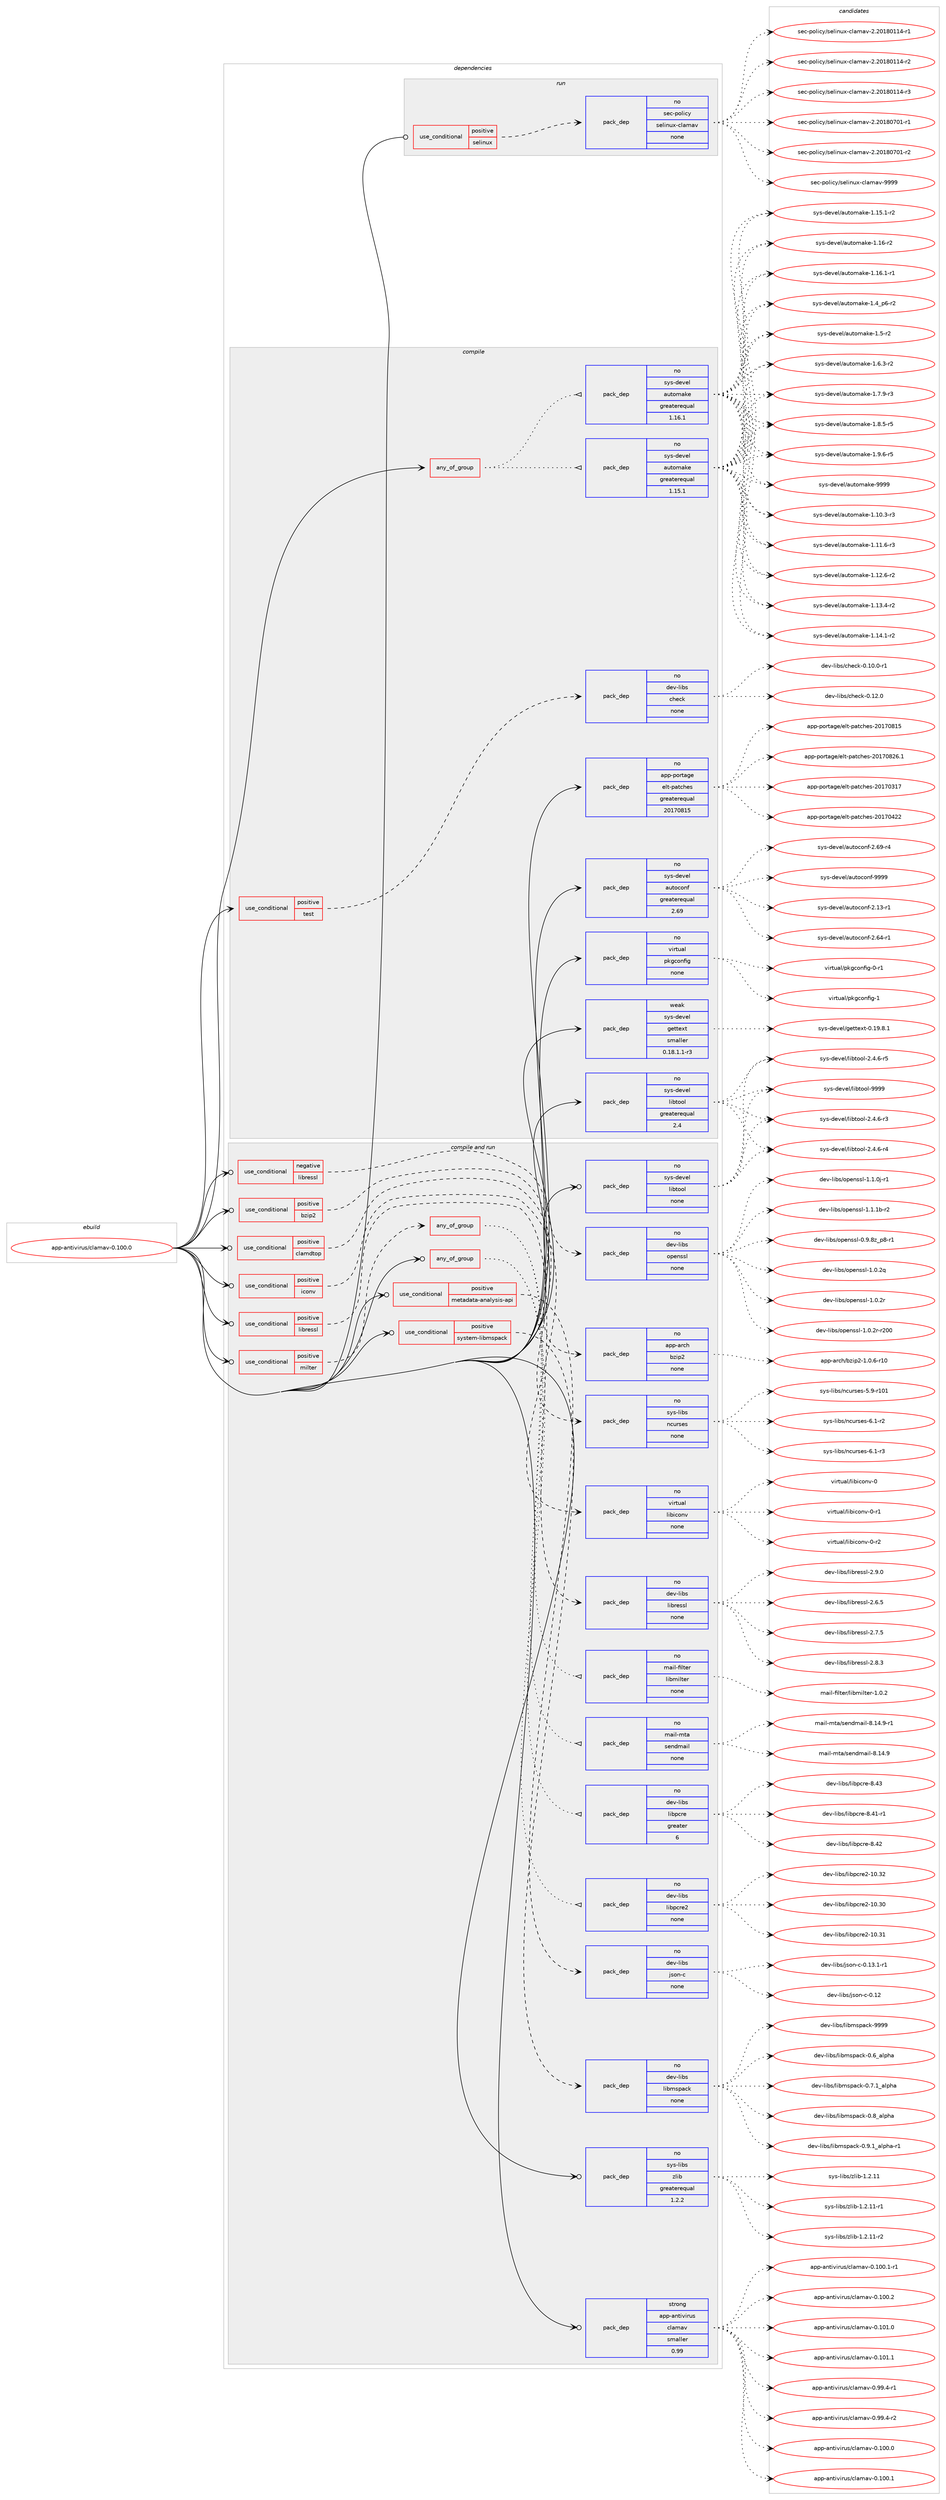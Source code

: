 digraph prolog {

# *************
# Graph options
# *************

newrank=true;
concentrate=true;
compound=true;
graph [rankdir=LR,fontname=Helvetica,fontsize=10,ranksep=1.5];#, ranksep=2.5, nodesep=0.2];
edge  [arrowhead=vee];
node  [fontname=Helvetica,fontsize=10];

# **********
# The ebuild
# **********

subgraph cluster_leftcol {
color=gray;
rank=same;
label=<<i>ebuild</i>>;
id [label="app-antivirus/clamav-0.100.0", color=red, width=4, href="../app-antivirus/clamav-0.100.0.svg"];
}

# ****************
# The dependencies
# ****************

subgraph cluster_midcol {
color=gray;
label=<<i>dependencies</i>>;
subgraph cluster_compile {
fillcolor="#eeeeee";
style=filled;
label=<<i>compile</i>>;
subgraph any19172 {
dependency1270400 [label=<<TABLE BORDER="0" CELLBORDER="1" CELLSPACING="0" CELLPADDING="4"><TR><TD CELLPADDING="10">any_of_group</TD></TR></TABLE>>, shape=none, color=red];subgraph pack904404 {
dependency1270401 [label=<<TABLE BORDER="0" CELLBORDER="1" CELLSPACING="0" CELLPADDING="4" WIDTH="220"><TR><TD ROWSPAN="6" CELLPADDING="30">pack_dep</TD></TR><TR><TD WIDTH="110">no</TD></TR><TR><TD>sys-devel</TD></TR><TR><TD>automake</TD></TR><TR><TD>greaterequal</TD></TR><TR><TD>1.16.1</TD></TR></TABLE>>, shape=none, color=blue];
}
dependency1270400:e -> dependency1270401:w [weight=20,style="dotted",arrowhead="oinv"];
subgraph pack904405 {
dependency1270402 [label=<<TABLE BORDER="0" CELLBORDER="1" CELLSPACING="0" CELLPADDING="4" WIDTH="220"><TR><TD ROWSPAN="6" CELLPADDING="30">pack_dep</TD></TR><TR><TD WIDTH="110">no</TD></TR><TR><TD>sys-devel</TD></TR><TR><TD>automake</TD></TR><TR><TD>greaterequal</TD></TR><TR><TD>1.15.1</TD></TR></TABLE>>, shape=none, color=blue];
}
dependency1270400:e -> dependency1270402:w [weight=20,style="dotted",arrowhead="oinv"];
}
id:e -> dependency1270400:w [weight=20,style="solid",arrowhead="vee"];
subgraph cond346303 {
dependency1270403 [label=<<TABLE BORDER="0" CELLBORDER="1" CELLSPACING="0" CELLPADDING="4"><TR><TD ROWSPAN="3" CELLPADDING="10">use_conditional</TD></TR><TR><TD>positive</TD></TR><TR><TD>test</TD></TR></TABLE>>, shape=none, color=red];
subgraph pack904406 {
dependency1270404 [label=<<TABLE BORDER="0" CELLBORDER="1" CELLSPACING="0" CELLPADDING="4" WIDTH="220"><TR><TD ROWSPAN="6" CELLPADDING="30">pack_dep</TD></TR><TR><TD WIDTH="110">no</TD></TR><TR><TD>dev-libs</TD></TR><TR><TD>check</TD></TR><TR><TD>none</TD></TR><TR><TD></TD></TR></TABLE>>, shape=none, color=blue];
}
dependency1270403:e -> dependency1270404:w [weight=20,style="dashed",arrowhead="vee"];
}
id:e -> dependency1270403:w [weight=20,style="solid",arrowhead="vee"];
subgraph pack904407 {
dependency1270405 [label=<<TABLE BORDER="0" CELLBORDER="1" CELLSPACING="0" CELLPADDING="4" WIDTH="220"><TR><TD ROWSPAN="6" CELLPADDING="30">pack_dep</TD></TR><TR><TD WIDTH="110">no</TD></TR><TR><TD>app-portage</TD></TR><TR><TD>elt-patches</TD></TR><TR><TD>greaterequal</TD></TR><TR><TD>20170815</TD></TR></TABLE>>, shape=none, color=blue];
}
id:e -> dependency1270405:w [weight=20,style="solid",arrowhead="vee"];
subgraph pack904408 {
dependency1270406 [label=<<TABLE BORDER="0" CELLBORDER="1" CELLSPACING="0" CELLPADDING="4" WIDTH="220"><TR><TD ROWSPAN="6" CELLPADDING="30">pack_dep</TD></TR><TR><TD WIDTH="110">no</TD></TR><TR><TD>sys-devel</TD></TR><TR><TD>autoconf</TD></TR><TR><TD>greaterequal</TD></TR><TR><TD>2.69</TD></TR></TABLE>>, shape=none, color=blue];
}
id:e -> dependency1270406:w [weight=20,style="solid",arrowhead="vee"];
subgraph pack904409 {
dependency1270407 [label=<<TABLE BORDER="0" CELLBORDER="1" CELLSPACING="0" CELLPADDING="4" WIDTH="220"><TR><TD ROWSPAN="6" CELLPADDING="30">pack_dep</TD></TR><TR><TD WIDTH="110">no</TD></TR><TR><TD>sys-devel</TD></TR><TR><TD>libtool</TD></TR><TR><TD>greaterequal</TD></TR><TR><TD>2.4</TD></TR></TABLE>>, shape=none, color=blue];
}
id:e -> dependency1270407:w [weight=20,style="solid",arrowhead="vee"];
subgraph pack904410 {
dependency1270408 [label=<<TABLE BORDER="0" CELLBORDER="1" CELLSPACING="0" CELLPADDING="4" WIDTH="220"><TR><TD ROWSPAN="6" CELLPADDING="30">pack_dep</TD></TR><TR><TD WIDTH="110">no</TD></TR><TR><TD>virtual</TD></TR><TR><TD>pkgconfig</TD></TR><TR><TD>none</TD></TR><TR><TD></TD></TR></TABLE>>, shape=none, color=blue];
}
id:e -> dependency1270408:w [weight=20,style="solid",arrowhead="vee"];
subgraph pack904411 {
dependency1270409 [label=<<TABLE BORDER="0" CELLBORDER="1" CELLSPACING="0" CELLPADDING="4" WIDTH="220"><TR><TD ROWSPAN="6" CELLPADDING="30">pack_dep</TD></TR><TR><TD WIDTH="110">weak</TD></TR><TR><TD>sys-devel</TD></TR><TR><TD>gettext</TD></TR><TR><TD>smaller</TD></TR><TR><TD>0.18.1.1-r3</TD></TR></TABLE>>, shape=none, color=blue];
}
id:e -> dependency1270409:w [weight=20,style="solid",arrowhead="vee"];
}
subgraph cluster_compileandrun {
fillcolor="#eeeeee";
style=filled;
label=<<i>compile and run</i>>;
subgraph any19173 {
dependency1270410 [label=<<TABLE BORDER="0" CELLBORDER="1" CELLSPACING="0" CELLPADDING="4"><TR><TD CELLPADDING="10">any_of_group</TD></TR></TABLE>>, shape=none, color=red];subgraph pack904412 {
dependency1270411 [label=<<TABLE BORDER="0" CELLBORDER="1" CELLSPACING="0" CELLPADDING="4" WIDTH="220"><TR><TD ROWSPAN="6" CELLPADDING="30">pack_dep</TD></TR><TR><TD WIDTH="110">no</TD></TR><TR><TD>dev-libs</TD></TR><TR><TD>libpcre2</TD></TR><TR><TD>none</TD></TR><TR><TD></TD></TR></TABLE>>, shape=none, color=blue];
}
dependency1270410:e -> dependency1270411:w [weight=20,style="dotted",arrowhead="oinv"];
subgraph pack904413 {
dependency1270412 [label=<<TABLE BORDER="0" CELLBORDER="1" CELLSPACING="0" CELLPADDING="4" WIDTH="220"><TR><TD ROWSPAN="6" CELLPADDING="30">pack_dep</TD></TR><TR><TD WIDTH="110">no</TD></TR><TR><TD>dev-libs</TD></TR><TR><TD>libpcre</TD></TR><TR><TD>greater</TD></TR><TR><TD>6</TD></TR></TABLE>>, shape=none, color=blue];
}
dependency1270410:e -> dependency1270412:w [weight=20,style="dotted",arrowhead="oinv"];
}
id:e -> dependency1270410:w [weight=20,style="solid",arrowhead="odotvee"];
subgraph cond346304 {
dependency1270413 [label=<<TABLE BORDER="0" CELLBORDER="1" CELLSPACING="0" CELLPADDING="4"><TR><TD ROWSPAN="3" CELLPADDING="10">use_conditional</TD></TR><TR><TD>negative</TD></TR><TR><TD>libressl</TD></TR></TABLE>>, shape=none, color=red];
subgraph pack904414 {
dependency1270414 [label=<<TABLE BORDER="0" CELLBORDER="1" CELLSPACING="0" CELLPADDING="4" WIDTH="220"><TR><TD ROWSPAN="6" CELLPADDING="30">pack_dep</TD></TR><TR><TD WIDTH="110">no</TD></TR><TR><TD>dev-libs</TD></TR><TR><TD>openssl</TD></TR><TR><TD>none</TD></TR><TR><TD></TD></TR></TABLE>>, shape=none, color=blue];
}
dependency1270413:e -> dependency1270414:w [weight=20,style="dashed",arrowhead="vee"];
}
id:e -> dependency1270413:w [weight=20,style="solid",arrowhead="odotvee"];
subgraph cond346305 {
dependency1270415 [label=<<TABLE BORDER="0" CELLBORDER="1" CELLSPACING="0" CELLPADDING="4"><TR><TD ROWSPAN="3" CELLPADDING="10">use_conditional</TD></TR><TR><TD>positive</TD></TR><TR><TD>bzip2</TD></TR></TABLE>>, shape=none, color=red];
subgraph pack904415 {
dependency1270416 [label=<<TABLE BORDER="0" CELLBORDER="1" CELLSPACING="0" CELLPADDING="4" WIDTH="220"><TR><TD ROWSPAN="6" CELLPADDING="30">pack_dep</TD></TR><TR><TD WIDTH="110">no</TD></TR><TR><TD>app-arch</TD></TR><TR><TD>bzip2</TD></TR><TR><TD>none</TD></TR><TR><TD></TD></TR></TABLE>>, shape=none, color=blue];
}
dependency1270415:e -> dependency1270416:w [weight=20,style="dashed",arrowhead="vee"];
}
id:e -> dependency1270415:w [weight=20,style="solid",arrowhead="odotvee"];
subgraph cond346306 {
dependency1270417 [label=<<TABLE BORDER="0" CELLBORDER="1" CELLSPACING="0" CELLPADDING="4"><TR><TD ROWSPAN="3" CELLPADDING="10">use_conditional</TD></TR><TR><TD>positive</TD></TR><TR><TD>clamdtop</TD></TR></TABLE>>, shape=none, color=red];
subgraph pack904416 {
dependency1270418 [label=<<TABLE BORDER="0" CELLBORDER="1" CELLSPACING="0" CELLPADDING="4" WIDTH="220"><TR><TD ROWSPAN="6" CELLPADDING="30">pack_dep</TD></TR><TR><TD WIDTH="110">no</TD></TR><TR><TD>sys-libs</TD></TR><TR><TD>ncurses</TD></TR><TR><TD>none</TD></TR><TR><TD></TD></TR></TABLE>>, shape=none, color=blue];
}
dependency1270417:e -> dependency1270418:w [weight=20,style="dashed",arrowhead="vee"];
}
id:e -> dependency1270417:w [weight=20,style="solid",arrowhead="odotvee"];
subgraph cond346307 {
dependency1270419 [label=<<TABLE BORDER="0" CELLBORDER="1" CELLSPACING="0" CELLPADDING="4"><TR><TD ROWSPAN="3" CELLPADDING="10">use_conditional</TD></TR><TR><TD>positive</TD></TR><TR><TD>iconv</TD></TR></TABLE>>, shape=none, color=red];
subgraph pack904417 {
dependency1270420 [label=<<TABLE BORDER="0" CELLBORDER="1" CELLSPACING="0" CELLPADDING="4" WIDTH="220"><TR><TD ROWSPAN="6" CELLPADDING="30">pack_dep</TD></TR><TR><TD WIDTH="110">no</TD></TR><TR><TD>virtual</TD></TR><TR><TD>libiconv</TD></TR><TR><TD>none</TD></TR><TR><TD></TD></TR></TABLE>>, shape=none, color=blue];
}
dependency1270419:e -> dependency1270420:w [weight=20,style="dashed",arrowhead="vee"];
}
id:e -> dependency1270419:w [weight=20,style="solid",arrowhead="odotvee"];
subgraph cond346308 {
dependency1270421 [label=<<TABLE BORDER="0" CELLBORDER="1" CELLSPACING="0" CELLPADDING="4"><TR><TD ROWSPAN="3" CELLPADDING="10">use_conditional</TD></TR><TR><TD>positive</TD></TR><TR><TD>libressl</TD></TR></TABLE>>, shape=none, color=red];
subgraph pack904418 {
dependency1270422 [label=<<TABLE BORDER="0" CELLBORDER="1" CELLSPACING="0" CELLPADDING="4" WIDTH="220"><TR><TD ROWSPAN="6" CELLPADDING="30">pack_dep</TD></TR><TR><TD WIDTH="110">no</TD></TR><TR><TD>dev-libs</TD></TR><TR><TD>libressl</TD></TR><TR><TD>none</TD></TR><TR><TD></TD></TR></TABLE>>, shape=none, color=blue];
}
dependency1270421:e -> dependency1270422:w [weight=20,style="dashed",arrowhead="vee"];
}
id:e -> dependency1270421:w [weight=20,style="solid",arrowhead="odotvee"];
subgraph cond346309 {
dependency1270423 [label=<<TABLE BORDER="0" CELLBORDER="1" CELLSPACING="0" CELLPADDING="4"><TR><TD ROWSPAN="3" CELLPADDING="10">use_conditional</TD></TR><TR><TD>positive</TD></TR><TR><TD>metadata-analysis-api</TD></TR></TABLE>>, shape=none, color=red];
subgraph pack904419 {
dependency1270424 [label=<<TABLE BORDER="0" CELLBORDER="1" CELLSPACING="0" CELLPADDING="4" WIDTH="220"><TR><TD ROWSPAN="6" CELLPADDING="30">pack_dep</TD></TR><TR><TD WIDTH="110">no</TD></TR><TR><TD>dev-libs</TD></TR><TR><TD>json-c</TD></TR><TR><TD>none</TD></TR><TR><TD></TD></TR></TABLE>>, shape=none, color=blue];
}
dependency1270423:e -> dependency1270424:w [weight=20,style="dashed",arrowhead="vee"];
}
id:e -> dependency1270423:w [weight=20,style="solid",arrowhead="odotvee"];
subgraph cond346310 {
dependency1270425 [label=<<TABLE BORDER="0" CELLBORDER="1" CELLSPACING="0" CELLPADDING="4"><TR><TD ROWSPAN="3" CELLPADDING="10">use_conditional</TD></TR><TR><TD>positive</TD></TR><TR><TD>milter</TD></TR></TABLE>>, shape=none, color=red];
subgraph any19174 {
dependency1270426 [label=<<TABLE BORDER="0" CELLBORDER="1" CELLSPACING="0" CELLPADDING="4"><TR><TD CELLPADDING="10">any_of_group</TD></TR></TABLE>>, shape=none, color=red];subgraph pack904420 {
dependency1270427 [label=<<TABLE BORDER="0" CELLBORDER="1" CELLSPACING="0" CELLPADDING="4" WIDTH="220"><TR><TD ROWSPAN="6" CELLPADDING="30">pack_dep</TD></TR><TR><TD WIDTH="110">no</TD></TR><TR><TD>mail-filter</TD></TR><TR><TD>libmilter</TD></TR><TR><TD>none</TD></TR><TR><TD></TD></TR></TABLE>>, shape=none, color=blue];
}
dependency1270426:e -> dependency1270427:w [weight=20,style="dotted",arrowhead="oinv"];
subgraph pack904421 {
dependency1270428 [label=<<TABLE BORDER="0" CELLBORDER="1" CELLSPACING="0" CELLPADDING="4" WIDTH="220"><TR><TD ROWSPAN="6" CELLPADDING="30">pack_dep</TD></TR><TR><TD WIDTH="110">no</TD></TR><TR><TD>mail-mta</TD></TR><TR><TD>sendmail</TD></TR><TR><TD>none</TD></TR><TR><TD></TD></TR></TABLE>>, shape=none, color=blue];
}
dependency1270426:e -> dependency1270428:w [weight=20,style="dotted",arrowhead="oinv"];
}
dependency1270425:e -> dependency1270426:w [weight=20,style="dashed",arrowhead="vee"];
}
id:e -> dependency1270425:w [weight=20,style="solid",arrowhead="odotvee"];
subgraph cond346311 {
dependency1270429 [label=<<TABLE BORDER="0" CELLBORDER="1" CELLSPACING="0" CELLPADDING="4"><TR><TD ROWSPAN="3" CELLPADDING="10">use_conditional</TD></TR><TR><TD>positive</TD></TR><TR><TD>system-libmspack</TD></TR></TABLE>>, shape=none, color=red];
subgraph pack904422 {
dependency1270430 [label=<<TABLE BORDER="0" CELLBORDER="1" CELLSPACING="0" CELLPADDING="4" WIDTH="220"><TR><TD ROWSPAN="6" CELLPADDING="30">pack_dep</TD></TR><TR><TD WIDTH="110">no</TD></TR><TR><TD>dev-libs</TD></TR><TR><TD>libmspack</TD></TR><TR><TD>none</TD></TR><TR><TD></TD></TR></TABLE>>, shape=none, color=blue];
}
dependency1270429:e -> dependency1270430:w [weight=20,style="dashed",arrowhead="vee"];
}
id:e -> dependency1270429:w [weight=20,style="solid",arrowhead="odotvee"];
subgraph pack904423 {
dependency1270431 [label=<<TABLE BORDER="0" CELLBORDER="1" CELLSPACING="0" CELLPADDING="4" WIDTH="220"><TR><TD ROWSPAN="6" CELLPADDING="30">pack_dep</TD></TR><TR><TD WIDTH="110">no</TD></TR><TR><TD>sys-devel</TD></TR><TR><TD>libtool</TD></TR><TR><TD>none</TD></TR><TR><TD></TD></TR></TABLE>>, shape=none, color=blue];
}
id:e -> dependency1270431:w [weight=20,style="solid",arrowhead="odotvee"];
subgraph pack904424 {
dependency1270432 [label=<<TABLE BORDER="0" CELLBORDER="1" CELLSPACING="0" CELLPADDING="4" WIDTH="220"><TR><TD ROWSPAN="6" CELLPADDING="30">pack_dep</TD></TR><TR><TD WIDTH="110">no</TD></TR><TR><TD>sys-libs</TD></TR><TR><TD>zlib</TD></TR><TR><TD>greaterequal</TD></TR><TR><TD>1.2.2</TD></TR></TABLE>>, shape=none, color=blue];
}
id:e -> dependency1270432:w [weight=20,style="solid",arrowhead="odotvee"];
subgraph pack904425 {
dependency1270433 [label=<<TABLE BORDER="0" CELLBORDER="1" CELLSPACING="0" CELLPADDING="4" WIDTH="220"><TR><TD ROWSPAN="6" CELLPADDING="30">pack_dep</TD></TR><TR><TD WIDTH="110">strong</TD></TR><TR><TD>app-antivirus</TD></TR><TR><TD>clamav</TD></TR><TR><TD>smaller</TD></TR><TR><TD>0.99</TD></TR></TABLE>>, shape=none, color=blue];
}
id:e -> dependency1270433:w [weight=20,style="solid",arrowhead="odotvee"];
}
subgraph cluster_run {
fillcolor="#eeeeee";
style=filled;
label=<<i>run</i>>;
subgraph cond346312 {
dependency1270434 [label=<<TABLE BORDER="0" CELLBORDER="1" CELLSPACING="0" CELLPADDING="4"><TR><TD ROWSPAN="3" CELLPADDING="10">use_conditional</TD></TR><TR><TD>positive</TD></TR><TR><TD>selinux</TD></TR></TABLE>>, shape=none, color=red];
subgraph pack904426 {
dependency1270435 [label=<<TABLE BORDER="0" CELLBORDER="1" CELLSPACING="0" CELLPADDING="4" WIDTH="220"><TR><TD ROWSPAN="6" CELLPADDING="30">pack_dep</TD></TR><TR><TD WIDTH="110">no</TD></TR><TR><TD>sec-policy</TD></TR><TR><TD>selinux-clamav</TD></TR><TR><TD>none</TD></TR><TR><TD></TD></TR></TABLE>>, shape=none, color=blue];
}
dependency1270434:e -> dependency1270435:w [weight=20,style="dashed",arrowhead="vee"];
}
id:e -> dependency1270434:w [weight=20,style="solid",arrowhead="odot"];
}
}

# **************
# The candidates
# **************

subgraph cluster_choices {
rank=same;
color=gray;
label=<<i>candidates</i>>;

subgraph choice904404 {
color=black;
nodesep=1;
choice11512111545100101118101108479711711611110997107101454946494846514511451 [label="sys-devel/automake-1.10.3-r3", color=red, width=4,href="../sys-devel/automake-1.10.3-r3.svg"];
choice11512111545100101118101108479711711611110997107101454946494946544511451 [label="sys-devel/automake-1.11.6-r3", color=red, width=4,href="../sys-devel/automake-1.11.6-r3.svg"];
choice11512111545100101118101108479711711611110997107101454946495046544511450 [label="sys-devel/automake-1.12.6-r2", color=red, width=4,href="../sys-devel/automake-1.12.6-r2.svg"];
choice11512111545100101118101108479711711611110997107101454946495146524511450 [label="sys-devel/automake-1.13.4-r2", color=red, width=4,href="../sys-devel/automake-1.13.4-r2.svg"];
choice11512111545100101118101108479711711611110997107101454946495246494511450 [label="sys-devel/automake-1.14.1-r2", color=red, width=4,href="../sys-devel/automake-1.14.1-r2.svg"];
choice11512111545100101118101108479711711611110997107101454946495346494511450 [label="sys-devel/automake-1.15.1-r2", color=red, width=4,href="../sys-devel/automake-1.15.1-r2.svg"];
choice1151211154510010111810110847971171161111099710710145494649544511450 [label="sys-devel/automake-1.16-r2", color=red, width=4,href="../sys-devel/automake-1.16-r2.svg"];
choice11512111545100101118101108479711711611110997107101454946495446494511449 [label="sys-devel/automake-1.16.1-r1", color=red, width=4,href="../sys-devel/automake-1.16.1-r1.svg"];
choice115121115451001011181011084797117116111109971071014549465295112544511450 [label="sys-devel/automake-1.4_p6-r2", color=red, width=4,href="../sys-devel/automake-1.4_p6-r2.svg"];
choice11512111545100101118101108479711711611110997107101454946534511450 [label="sys-devel/automake-1.5-r2", color=red, width=4,href="../sys-devel/automake-1.5-r2.svg"];
choice115121115451001011181011084797117116111109971071014549465446514511450 [label="sys-devel/automake-1.6.3-r2", color=red, width=4,href="../sys-devel/automake-1.6.3-r2.svg"];
choice115121115451001011181011084797117116111109971071014549465546574511451 [label="sys-devel/automake-1.7.9-r3", color=red, width=4,href="../sys-devel/automake-1.7.9-r3.svg"];
choice115121115451001011181011084797117116111109971071014549465646534511453 [label="sys-devel/automake-1.8.5-r5", color=red, width=4,href="../sys-devel/automake-1.8.5-r5.svg"];
choice115121115451001011181011084797117116111109971071014549465746544511453 [label="sys-devel/automake-1.9.6-r5", color=red, width=4,href="../sys-devel/automake-1.9.6-r5.svg"];
choice115121115451001011181011084797117116111109971071014557575757 [label="sys-devel/automake-9999", color=red, width=4,href="../sys-devel/automake-9999.svg"];
dependency1270401:e -> choice11512111545100101118101108479711711611110997107101454946494846514511451:w [style=dotted,weight="100"];
dependency1270401:e -> choice11512111545100101118101108479711711611110997107101454946494946544511451:w [style=dotted,weight="100"];
dependency1270401:e -> choice11512111545100101118101108479711711611110997107101454946495046544511450:w [style=dotted,weight="100"];
dependency1270401:e -> choice11512111545100101118101108479711711611110997107101454946495146524511450:w [style=dotted,weight="100"];
dependency1270401:e -> choice11512111545100101118101108479711711611110997107101454946495246494511450:w [style=dotted,weight="100"];
dependency1270401:e -> choice11512111545100101118101108479711711611110997107101454946495346494511450:w [style=dotted,weight="100"];
dependency1270401:e -> choice1151211154510010111810110847971171161111099710710145494649544511450:w [style=dotted,weight="100"];
dependency1270401:e -> choice11512111545100101118101108479711711611110997107101454946495446494511449:w [style=dotted,weight="100"];
dependency1270401:e -> choice115121115451001011181011084797117116111109971071014549465295112544511450:w [style=dotted,weight="100"];
dependency1270401:e -> choice11512111545100101118101108479711711611110997107101454946534511450:w [style=dotted,weight="100"];
dependency1270401:e -> choice115121115451001011181011084797117116111109971071014549465446514511450:w [style=dotted,weight="100"];
dependency1270401:e -> choice115121115451001011181011084797117116111109971071014549465546574511451:w [style=dotted,weight="100"];
dependency1270401:e -> choice115121115451001011181011084797117116111109971071014549465646534511453:w [style=dotted,weight="100"];
dependency1270401:e -> choice115121115451001011181011084797117116111109971071014549465746544511453:w [style=dotted,weight="100"];
dependency1270401:e -> choice115121115451001011181011084797117116111109971071014557575757:w [style=dotted,weight="100"];
}
subgraph choice904405 {
color=black;
nodesep=1;
choice11512111545100101118101108479711711611110997107101454946494846514511451 [label="sys-devel/automake-1.10.3-r3", color=red, width=4,href="../sys-devel/automake-1.10.3-r3.svg"];
choice11512111545100101118101108479711711611110997107101454946494946544511451 [label="sys-devel/automake-1.11.6-r3", color=red, width=4,href="../sys-devel/automake-1.11.6-r3.svg"];
choice11512111545100101118101108479711711611110997107101454946495046544511450 [label="sys-devel/automake-1.12.6-r2", color=red, width=4,href="../sys-devel/automake-1.12.6-r2.svg"];
choice11512111545100101118101108479711711611110997107101454946495146524511450 [label="sys-devel/automake-1.13.4-r2", color=red, width=4,href="../sys-devel/automake-1.13.4-r2.svg"];
choice11512111545100101118101108479711711611110997107101454946495246494511450 [label="sys-devel/automake-1.14.1-r2", color=red, width=4,href="../sys-devel/automake-1.14.1-r2.svg"];
choice11512111545100101118101108479711711611110997107101454946495346494511450 [label="sys-devel/automake-1.15.1-r2", color=red, width=4,href="../sys-devel/automake-1.15.1-r2.svg"];
choice1151211154510010111810110847971171161111099710710145494649544511450 [label="sys-devel/automake-1.16-r2", color=red, width=4,href="../sys-devel/automake-1.16-r2.svg"];
choice11512111545100101118101108479711711611110997107101454946495446494511449 [label="sys-devel/automake-1.16.1-r1", color=red, width=4,href="../sys-devel/automake-1.16.1-r1.svg"];
choice115121115451001011181011084797117116111109971071014549465295112544511450 [label="sys-devel/automake-1.4_p6-r2", color=red, width=4,href="../sys-devel/automake-1.4_p6-r2.svg"];
choice11512111545100101118101108479711711611110997107101454946534511450 [label="sys-devel/automake-1.5-r2", color=red, width=4,href="../sys-devel/automake-1.5-r2.svg"];
choice115121115451001011181011084797117116111109971071014549465446514511450 [label="sys-devel/automake-1.6.3-r2", color=red, width=4,href="../sys-devel/automake-1.6.3-r2.svg"];
choice115121115451001011181011084797117116111109971071014549465546574511451 [label="sys-devel/automake-1.7.9-r3", color=red, width=4,href="../sys-devel/automake-1.7.9-r3.svg"];
choice115121115451001011181011084797117116111109971071014549465646534511453 [label="sys-devel/automake-1.8.5-r5", color=red, width=4,href="../sys-devel/automake-1.8.5-r5.svg"];
choice115121115451001011181011084797117116111109971071014549465746544511453 [label="sys-devel/automake-1.9.6-r5", color=red, width=4,href="../sys-devel/automake-1.9.6-r5.svg"];
choice115121115451001011181011084797117116111109971071014557575757 [label="sys-devel/automake-9999", color=red, width=4,href="../sys-devel/automake-9999.svg"];
dependency1270402:e -> choice11512111545100101118101108479711711611110997107101454946494846514511451:w [style=dotted,weight="100"];
dependency1270402:e -> choice11512111545100101118101108479711711611110997107101454946494946544511451:w [style=dotted,weight="100"];
dependency1270402:e -> choice11512111545100101118101108479711711611110997107101454946495046544511450:w [style=dotted,weight="100"];
dependency1270402:e -> choice11512111545100101118101108479711711611110997107101454946495146524511450:w [style=dotted,weight="100"];
dependency1270402:e -> choice11512111545100101118101108479711711611110997107101454946495246494511450:w [style=dotted,weight="100"];
dependency1270402:e -> choice11512111545100101118101108479711711611110997107101454946495346494511450:w [style=dotted,weight="100"];
dependency1270402:e -> choice1151211154510010111810110847971171161111099710710145494649544511450:w [style=dotted,weight="100"];
dependency1270402:e -> choice11512111545100101118101108479711711611110997107101454946495446494511449:w [style=dotted,weight="100"];
dependency1270402:e -> choice115121115451001011181011084797117116111109971071014549465295112544511450:w [style=dotted,weight="100"];
dependency1270402:e -> choice11512111545100101118101108479711711611110997107101454946534511450:w [style=dotted,weight="100"];
dependency1270402:e -> choice115121115451001011181011084797117116111109971071014549465446514511450:w [style=dotted,weight="100"];
dependency1270402:e -> choice115121115451001011181011084797117116111109971071014549465546574511451:w [style=dotted,weight="100"];
dependency1270402:e -> choice115121115451001011181011084797117116111109971071014549465646534511453:w [style=dotted,weight="100"];
dependency1270402:e -> choice115121115451001011181011084797117116111109971071014549465746544511453:w [style=dotted,weight="100"];
dependency1270402:e -> choice115121115451001011181011084797117116111109971071014557575757:w [style=dotted,weight="100"];
}
subgraph choice904406 {
color=black;
nodesep=1;
choice1001011184510810598115479910410199107454846494846484511449 [label="dev-libs/check-0.10.0-r1", color=red, width=4,href="../dev-libs/check-0.10.0-r1.svg"];
choice100101118451081059811547991041019910745484649504648 [label="dev-libs/check-0.12.0", color=red, width=4,href="../dev-libs/check-0.12.0.svg"];
dependency1270404:e -> choice1001011184510810598115479910410199107454846494846484511449:w [style=dotted,weight="100"];
dependency1270404:e -> choice100101118451081059811547991041019910745484649504648:w [style=dotted,weight="100"];
}
subgraph choice904407 {
color=black;
nodesep=1;
choice97112112451121111141169710310147101108116451129711699104101115455048495548514955 [label="app-portage/elt-patches-20170317", color=red, width=4,href="../app-portage/elt-patches-20170317.svg"];
choice97112112451121111141169710310147101108116451129711699104101115455048495548525050 [label="app-portage/elt-patches-20170422", color=red, width=4,href="../app-portage/elt-patches-20170422.svg"];
choice97112112451121111141169710310147101108116451129711699104101115455048495548564953 [label="app-portage/elt-patches-20170815", color=red, width=4,href="../app-portage/elt-patches-20170815.svg"];
choice971121124511211111411697103101471011081164511297116991041011154550484955485650544649 [label="app-portage/elt-patches-20170826.1", color=red, width=4,href="../app-portage/elt-patches-20170826.1.svg"];
dependency1270405:e -> choice97112112451121111141169710310147101108116451129711699104101115455048495548514955:w [style=dotted,weight="100"];
dependency1270405:e -> choice97112112451121111141169710310147101108116451129711699104101115455048495548525050:w [style=dotted,weight="100"];
dependency1270405:e -> choice97112112451121111141169710310147101108116451129711699104101115455048495548564953:w [style=dotted,weight="100"];
dependency1270405:e -> choice971121124511211111411697103101471011081164511297116991041011154550484955485650544649:w [style=dotted,weight="100"];
}
subgraph choice904408 {
color=black;
nodesep=1;
choice1151211154510010111810110847971171161119911111010245504649514511449 [label="sys-devel/autoconf-2.13-r1", color=red, width=4,href="../sys-devel/autoconf-2.13-r1.svg"];
choice1151211154510010111810110847971171161119911111010245504654524511449 [label="sys-devel/autoconf-2.64-r1", color=red, width=4,href="../sys-devel/autoconf-2.64-r1.svg"];
choice1151211154510010111810110847971171161119911111010245504654574511452 [label="sys-devel/autoconf-2.69-r4", color=red, width=4,href="../sys-devel/autoconf-2.69-r4.svg"];
choice115121115451001011181011084797117116111991111101024557575757 [label="sys-devel/autoconf-9999", color=red, width=4,href="../sys-devel/autoconf-9999.svg"];
dependency1270406:e -> choice1151211154510010111810110847971171161119911111010245504649514511449:w [style=dotted,weight="100"];
dependency1270406:e -> choice1151211154510010111810110847971171161119911111010245504654524511449:w [style=dotted,weight="100"];
dependency1270406:e -> choice1151211154510010111810110847971171161119911111010245504654574511452:w [style=dotted,weight="100"];
dependency1270406:e -> choice115121115451001011181011084797117116111991111101024557575757:w [style=dotted,weight="100"];
}
subgraph choice904409 {
color=black;
nodesep=1;
choice1151211154510010111810110847108105981161111111084550465246544511451 [label="sys-devel/libtool-2.4.6-r3", color=red, width=4,href="../sys-devel/libtool-2.4.6-r3.svg"];
choice1151211154510010111810110847108105981161111111084550465246544511452 [label="sys-devel/libtool-2.4.6-r4", color=red, width=4,href="../sys-devel/libtool-2.4.6-r4.svg"];
choice1151211154510010111810110847108105981161111111084550465246544511453 [label="sys-devel/libtool-2.4.6-r5", color=red, width=4,href="../sys-devel/libtool-2.4.6-r5.svg"];
choice1151211154510010111810110847108105981161111111084557575757 [label="sys-devel/libtool-9999", color=red, width=4,href="../sys-devel/libtool-9999.svg"];
dependency1270407:e -> choice1151211154510010111810110847108105981161111111084550465246544511451:w [style=dotted,weight="100"];
dependency1270407:e -> choice1151211154510010111810110847108105981161111111084550465246544511452:w [style=dotted,weight="100"];
dependency1270407:e -> choice1151211154510010111810110847108105981161111111084550465246544511453:w [style=dotted,weight="100"];
dependency1270407:e -> choice1151211154510010111810110847108105981161111111084557575757:w [style=dotted,weight="100"];
}
subgraph choice904410 {
color=black;
nodesep=1;
choice11810511411611797108471121071039911111010210510345484511449 [label="virtual/pkgconfig-0-r1", color=red, width=4,href="../virtual/pkgconfig-0-r1.svg"];
choice1181051141161179710847112107103991111101021051034549 [label="virtual/pkgconfig-1", color=red, width=4,href="../virtual/pkgconfig-1.svg"];
dependency1270408:e -> choice11810511411611797108471121071039911111010210510345484511449:w [style=dotted,weight="100"];
dependency1270408:e -> choice1181051141161179710847112107103991111101021051034549:w [style=dotted,weight="100"];
}
subgraph choice904411 {
color=black;
nodesep=1;
choice1151211154510010111810110847103101116116101120116454846495746564649 [label="sys-devel/gettext-0.19.8.1", color=red, width=4,href="../sys-devel/gettext-0.19.8.1.svg"];
dependency1270409:e -> choice1151211154510010111810110847103101116116101120116454846495746564649:w [style=dotted,weight="100"];
}
subgraph choice904412 {
color=black;
nodesep=1;
choice100101118451081059811547108105981129911410150454948465148 [label="dev-libs/libpcre2-10.30", color=red, width=4,href="../dev-libs/libpcre2-10.30.svg"];
choice100101118451081059811547108105981129911410150454948465149 [label="dev-libs/libpcre2-10.31", color=red, width=4,href="../dev-libs/libpcre2-10.31.svg"];
choice100101118451081059811547108105981129911410150454948465150 [label="dev-libs/libpcre2-10.32", color=red, width=4,href="../dev-libs/libpcre2-10.32.svg"];
dependency1270411:e -> choice100101118451081059811547108105981129911410150454948465148:w [style=dotted,weight="100"];
dependency1270411:e -> choice100101118451081059811547108105981129911410150454948465149:w [style=dotted,weight="100"];
dependency1270411:e -> choice100101118451081059811547108105981129911410150454948465150:w [style=dotted,weight="100"];
}
subgraph choice904413 {
color=black;
nodesep=1;
choice100101118451081059811547108105981129911410145564652494511449 [label="dev-libs/libpcre-8.41-r1", color=red, width=4,href="../dev-libs/libpcre-8.41-r1.svg"];
choice10010111845108105981154710810598112991141014556465250 [label="dev-libs/libpcre-8.42", color=red, width=4,href="../dev-libs/libpcre-8.42.svg"];
choice10010111845108105981154710810598112991141014556465251 [label="dev-libs/libpcre-8.43", color=red, width=4,href="../dev-libs/libpcre-8.43.svg"];
dependency1270412:e -> choice100101118451081059811547108105981129911410145564652494511449:w [style=dotted,weight="100"];
dependency1270412:e -> choice10010111845108105981154710810598112991141014556465250:w [style=dotted,weight="100"];
dependency1270412:e -> choice10010111845108105981154710810598112991141014556465251:w [style=dotted,weight="100"];
}
subgraph choice904414 {
color=black;
nodesep=1;
choice10010111845108105981154711111210111011511510845484657465612295112564511449 [label="dev-libs/openssl-0.9.8z_p8-r1", color=red, width=4,href="../dev-libs/openssl-0.9.8z_p8-r1.svg"];
choice100101118451081059811547111112101110115115108454946484650113 [label="dev-libs/openssl-1.0.2q", color=red, width=4,href="../dev-libs/openssl-1.0.2q.svg"];
choice100101118451081059811547111112101110115115108454946484650114 [label="dev-libs/openssl-1.0.2r", color=red, width=4,href="../dev-libs/openssl-1.0.2r.svg"];
choice10010111845108105981154711111210111011511510845494648465011445114504848 [label="dev-libs/openssl-1.0.2r-r200", color=red, width=4,href="../dev-libs/openssl-1.0.2r-r200.svg"];
choice1001011184510810598115471111121011101151151084549464946481064511449 [label="dev-libs/openssl-1.1.0j-r1", color=red, width=4,href="../dev-libs/openssl-1.1.0j-r1.svg"];
choice100101118451081059811547111112101110115115108454946494649984511450 [label="dev-libs/openssl-1.1.1b-r2", color=red, width=4,href="../dev-libs/openssl-1.1.1b-r2.svg"];
dependency1270414:e -> choice10010111845108105981154711111210111011511510845484657465612295112564511449:w [style=dotted,weight="100"];
dependency1270414:e -> choice100101118451081059811547111112101110115115108454946484650113:w [style=dotted,weight="100"];
dependency1270414:e -> choice100101118451081059811547111112101110115115108454946484650114:w [style=dotted,weight="100"];
dependency1270414:e -> choice10010111845108105981154711111210111011511510845494648465011445114504848:w [style=dotted,weight="100"];
dependency1270414:e -> choice1001011184510810598115471111121011101151151084549464946481064511449:w [style=dotted,weight="100"];
dependency1270414:e -> choice100101118451081059811547111112101110115115108454946494649984511450:w [style=dotted,weight="100"];
}
subgraph choice904415 {
color=black;
nodesep=1;
choice97112112459711499104479812210511250454946484654451144948 [label="app-arch/bzip2-1.0.6-r10", color=red, width=4,href="../app-arch/bzip2-1.0.6-r10.svg"];
dependency1270416:e -> choice97112112459711499104479812210511250454946484654451144948:w [style=dotted,weight="100"];
}
subgraph choice904416 {
color=black;
nodesep=1;
choice115121115451081059811547110991171141151011154553465745114494849 [label="sys-libs/ncurses-5.9-r101", color=red, width=4,href="../sys-libs/ncurses-5.9-r101.svg"];
choice11512111545108105981154711099117114115101115455446494511450 [label="sys-libs/ncurses-6.1-r2", color=red, width=4,href="../sys-libs/ncurses-6.1-r2.svg"];
choice11512111545108105981154711099117114115101115455446494511451 [label="sys-libs/ncurses-6.1-r3", color=red, width=4,href="../sys-libs/ncurses-6.1-r3.svg"];
dependency1270418:e -> choice115121115451081059811547110991171141151011154553465745114494849:w [style=dotted,weight="100"];
dependency1270418:e -> choice11512111545108105981154711099117114115101115455446494511450:w [style=dotted,weight="100"];
dependency1270418:e -> choice11512111545108105981154711099117114115101115455446494511451:w [style=dotted,weight="100"];
}
subgraph choice904417 {
color=black;
nodesep=1;
choice118105114116117971084710810598105991111101184548 [label="virtual/libiconv-0", color=red, width=4,href="../virtual/libiconv-0.svg"];
choice1181051141161179710847108105981059911111011845484511449 [label="virtual/libiconv-0-r1", color=red, width=4,href="../virtual/libiconv-0-r1.svg"];
choice1181051141161179710847108105981059911111011845484511450 [label="virtual/libiconv-0-r2", color=red, width=4,href="../virtual/libiconv-0-r2.svg"];
dependency1270420:e -> choice118105114116117971084710810598105991111101184548:w [style=dotted,weight="100"];
dependency1270420:e -> choice1181051141161179710847108105981059911111011845484511449:w [style=dotted,weight="100"];
dependency1270420:e -> choice1181051141161179710847108105981059911111011845484511450:w [style=dotted,weight="100"];
}
subgraph choice904418 {
color=black;
nodesep=1;
choice10010111845108105981154710810598114101115115108455046544653 [label="dev-libs/libressl-2.6.5", color=red, width=4,href="../dev-libs/libressl-2.6.5.svg"];
choice10010111845108105981154710810598114101115115108455046554653 [label="dev-libs/libressl-2.7.5", color=red, width=4,href="../dev-libs/libressl-2.7.5.svg"];
choice10010111845108105981154710810598114101115115108455046564651 [label="dev-libs/libressl-2.8.3", color=red, width=4,href="../dev-libs/libressl-2.8.3.svg"];
choice10010111845108105981154710810598114101115115108455046574648 [label="dev-libs/libressl-2.9.0", color=red, width=4,href="../dev-libs/libressl-2.9.0.svg"];
dependency1270422:e -> choice10010111845108105981154710810598114101115115108455046544653:w [style=dotted,weight="100"];
dependency1270422:e -> choice10010111845108105981154710810598114101115115108455046554653:w [style=dotted,weight="100"];
dependency1270422:e -> choice10010111845108105981154710810598114101115115108455046564651:w [style=dotted,weight="100"];
dependency1270422:e -> choice10010111845108105981154710810598114101115115108455046574648:w [style=dotted,weight="100"];
}
subgraph choice904419 {
color=black;
nodesep=1;
choice10010111845108105981154710611511111045994548464950 [label="dev-libs/json-c-0.12", color=red, width=4,href="../dev-libs/json-c-0.12.svg"];
choice1001011184510810598115471061151111104599454846495146494511449 [label="dev-libs/json-c-0.13.1-r1", color=red, width=4,href="../dev-libs/json-c-0.13.1-r1.svg"];
dependency1270424:e -> choice10010111845108105981154710611511111045994548464950:w [style=dotted,weight="100"];
dependency1270424:e -> choice1001011184510810598115471061151111104599454846495146494511449:w [style=dotted,weight="100"];
}
subgraph choice904420 {
color=black;
nodesep=1;
choice10997105108451021051081161011144710810598109105108116101114454946484650 [label="mail-filter/libmilter-1.0.2", color=red, width=4,href="../mail-filter/libmilter-1.0.2.svg"];
dependency1270427:e -> choice10997105108451021051081161011144710810598109105108116101114454946484650:w [style=dotted,weight="100"];
}
subgraph choice904421 {
color=black;
nodesep=1;
choice109971051084510911697471151011101001099710510845564649524657 [label="mail-mta/sendmail-8.14.9", color=red, width=4,href="../mail-mta/sendmail-8.14.9.svg"];
choice1099710510845109116974711510111010010997105108455646495246574511449 [label="mail-mta/sendmail-8.14.9-r1", color=red, width=4,href="../mail-mta/sendmail-8.14.9-r1.svg"];
dependency1270428:e -> choice109971051084510911697471151011101001099710510845564649524657:w [style=dotted,weight="100"];
dependency1270428:e -> choice1099710510845109116974711510111010010997105108455646495246574511449:w [style=dotted,weight="100"];
}
subgraph choice904422 {
color=black;
nodesep=1;
choice10010111845108105981154710810598109115112979910745484654959710811210497 [label="dev-libs/libmspack-0.6_alpha", color=red, width=4,href="../dev-libs/libmspack-0.6_alpha.svg"];
choice100101118451081059811547108105981091151129799107454846554649959710811210497 [label="dev-libs/libmspack-0.7.1_alpha", color=red, width=4,href="../dev-libs/libmspack-0.7.1_alpha.svg"];
choice10010111845108105981154710810598109115112979910745484656959710811210497 [label="dev-libs/libmspack-0.8_alpha", color=red, width=4,href="../dev-libs/libmspack-0.8_alpha.svg"];
choice1001011184510810598115471081059810911511297991074548465746499597108112104974511449 [label="dev-libs/libmspack-0.9.1_alpha-r1", color=red, width=4,href="../dev-libs/libmspack-0.9.1_alpha-r1.svg"];
choice1001011184510810598115471081059810911511297991074557575757 [label="dev-libs/libmspack-9999", color=red, width=4,href="../dev-libs/libmspack-9999.svg"];
dependency1270430:e -> choice10010111845108105981154710810598109115112979910745484654959710811210497:w [style=dotted,weight="100"];
dependency1270430:e -> choice100101118451081059811547108105981091151129799107454846554649959710811210497:w [style=dotted,weight="100"];
dependency1270430:e -> choice10010111845108105981154710810598109115112979910745484656959710811210497:w [style=dotted,weight="100"];
dependency1270430:e -> choice1001011184510810598115471081059810911511297991074548465746499597108112104974511449:w [style=dotted,weight="100"];
dependency1270430:e -> choice1001011184510810598115471081059810911511297991074557575757:w [style=dotted,weight="100"];
}
subgraph choice904423 {
color=black;
nodesep=1;
choice1151211154510010111810110847108105981161111111084550465246544511451 [label="sys-devel/libtool-2.4.6-r3", color=red, width=4,href="../sys-devel/libtool-2.4.6-r3.svg"];
choice1151211154510010111810110847108105981161111111084550465246544511452 [label="sys-devel/libtool-2.4.6-r4", color=red, width=4,href="../sys-devel/libtool-2.4.6-r4.svg"];
choice1151211154510010111810110847108105981161111111084550465246544511453 [label="sys-devel/libtool-2.4.6-r5", color=red, width=4,href="../sys-devel/libtool-2.4.6-r5.svg"];
choice1151211154510010111810110847108105981161111111084557575757 [label="sys-devel/libtool-9999", color=red, width=4,href="../sys-devel/libtool-9999.svg"];
dependency1270431:e -> choice1151211154510010111810110847108105981161111111084550465246544511451:w [style=dotted,weight="100"];
dependency1270431:e -> choice1151211154510010111810110847108105981161111111084550465246544511452:w [style=dotted,weight="100"];
dependency1270431:e -> choice1151211154510010111810110847108105981161111111084550465246544511453:w [style=dotted,weight="100"];
dependency1270431:e -> choice1151211154510010111810110847108105981161111111084557575757:w [style=dotted,weight="100"];
}
subgraph choice904424 {
color=black;
nodesep=1;
choice1151211154510810598115471221081059845494650464949 [label="sys-libs/zlib-1.2.11", color=red, width=4,href="../sys-libs/zlib-1.2.11.svg"];
choice11512111545108105981154712210810598454946504649494511449 [label="sys-libs/zlib-1.2.11-r1", color=red, width=4,href="../sys-libs/zlib-1.2.11-r1.svg"];
choice11512111545108105981154712210810598454946504649494511450 [label="sys-libs/zlib-1.2.11-r2", color=red, width=4,href="../sys-libs/zlib-1.2.11-r2.svg"];
dependency1270432:e -> choice1151211154510810598115471221081059845494650464949:w [style=dotted,weight="100"];
dependency1270432:e -> choice11512111545108105981154712210810598454946504649494511449:w [style=dotted,weight="100"];
dependency1270432:e -> choice11512111545108105981154712210810598454946504649494511450:w [style=dotted,weight="100"];
}
subgraph choice904425 {
color=black;
nodesep=1;
choice971121124597110116105118105114117115479910897109971184548464948484648 [label="app-antivirus/clamav-0.100.0", color=red, width=4,href="../app-antivirus/clamav-0.100.0.svg"];
choice971121124597110116105118105114117115479910897109971184548464948484649 [label="app-antivirus/clamav-0.100.1", color=red, width=4,href="../app-antivirus/clamav-0.100.1.svg"];
choice9711211245971101161051181051141171154799108971099711845484649484846494511449 [label="app-antivirus/clamav-0.100.1-r1", color=red, width=4,href="../app-antivirus/clamav-0.100.1-r1.svg"];
choice971121124597110116105118105114117115479910897109971184548464948484650 [label="app-antivirus/clamav-0.100.2", color=red, width=4,href="../app-antivirus/clamav-0.100.2.svg"];
choice971121124597110116105118105114117115479910897109971184548464948494648 [label="app-antivirus/clamav-0.101.0", color=red, width=4,href="../app-antivirus/clamav-0.101.0.svg"];
choice971121124597110116105118105114117115479910897109971184548464948494649 [label="app-antivirus/clamav-0.101.1", color=red, width=4,href="../app-antivirus/clamav-0.101.1.svg"];
choice97112112459711011610511810511411711547991089710997118454846575746524511449 [label="app-antivirus/clamav-0.99.4-r1", color=red, width=4,href="../app-antivirus/clamav-0.99.4-r1.svg"];
choice97112112459711011610511810511411711547991089710997118454846575746524511450 [label="app-antivirus/clamav-0.99.4-r2", color=red, width=4,href="../app-antivirus/clamav-0.99.4-r2.svg"];
dependency1270433:e -> choice971121124597110116105118105114117115479910897109971184548464948484648:w [style=dotted,weight="100"];
dependency1270433:e -> choice971121124597110116105118105114117115479910897109971184548464948484649:w [style=dotted,weight="100"];
dependency1270433:e -> choice9711211245971101161051181051141171154799108971099711845484649484846494511449:w [style=dotted,weight="100"];
dependency1270433:e -> choice971121124597110116105118105114117115479910897109971184548464948484650:w [style=dotted,weight="100"];
dependency1270433:e -> choice971121124597110116105118105114117115479910897109971184548464948494648:w [style=dotted,weight="100"];
dependency1270433:e -> choice971121124597110116105118105114117115479910897109971184548464948494649:w [style=dotted,weight="100"];
dependency1270433:e -> choice97112112459711011610511810511411711547991089710997118454846575746524511449:w [style=dotted,weight="100"];
dependency1270433:e -> choice97112112459711011610511810511411711547991089710997118454846575746524511450:w [style=dotted,weight="100"];
}
subgraph choice904426 {
color=black;
nodesep=1;
choice115101994511211110810599121471151011081051101171204599108971099711845504650484956484949524511449 [label="sec-policy/selinux-clamav-2.20180114-r1", color=red, width=4,href="../sec-policy/selinux-clamav-2.20180114-r1.svg"];
choice115101994511211110810599121471151011081051101171204599108971099711845504650484956484949524511450 [label="sec-policy/selinux-clamav-2.20180114-r2", color=red, width=4,href="../sec-policy/selinux-clamav-2.20180114-r2.svg"];
choice115101994511211110810599121471151011081051101171204599108971099711845504650484956484949524511451 [label="sec-policy/selinux-clamav-2.20180114-r3", color=red, width=4,href="../sec-policy/selinux-clamav-2.20180114-r3.svg"];
choice115101994511211110810599121471151011081051101171204599108971099711845504650484956485548494511449 [label="sec-policy/selinux-clamav-2.20180701-r1", color=red, width=4,href="../sec-policy/selinux-clamav-2.20180701-r1.svg"];
choice115101994511211110810599121471151011081051101171204599108971099711845504650484956485548494511450 [label="sec-policy/selinux-clamav-2.20180701-r2", color=red, width=4,href="../sec-policy/selinux-clamav-2.20180701-r2.svg"];
choice11510199451121111081059912147115101108105110117120459910897109971184557575757 [label="sec-policy/selinux-clamav-9999", color=red, width=4,href="../sec-policy/selinux-clamav-9999.svg"];
dependency1270435:e -> choice115101994511211110810599121471151011081051101171204599108971099711845504650484956484949524511449:w [style=dotted,weight="100"];
dependency1270435:e -> choice115101994511211110810599121471151011081051101171204599108971099711845504650484956484949524511450:w [style=dotted,weight="100"];
dependency1270435:e -> choice115101994511211110810599121471151011081051101171204599108971099711845504650484956484949524511451:w [style=dotted,weight="100"];
dependency1270435:e -> choice115101994511211110810599121471151011081051101171204599108971099711845504650484956485548494511449:w [style=dotted,weight="100"];
dependency1270435:e -> choice115101994511211110810599121471151011081051101171204599108971099711845504650484956485548494511450:w [style=dotted,weight="100"];
dependency1270435:e -> choice11510199451121111081059912147115101108105110117120459910897109971184557575757:w [style=dotted,weight="100"];
}
}

}
